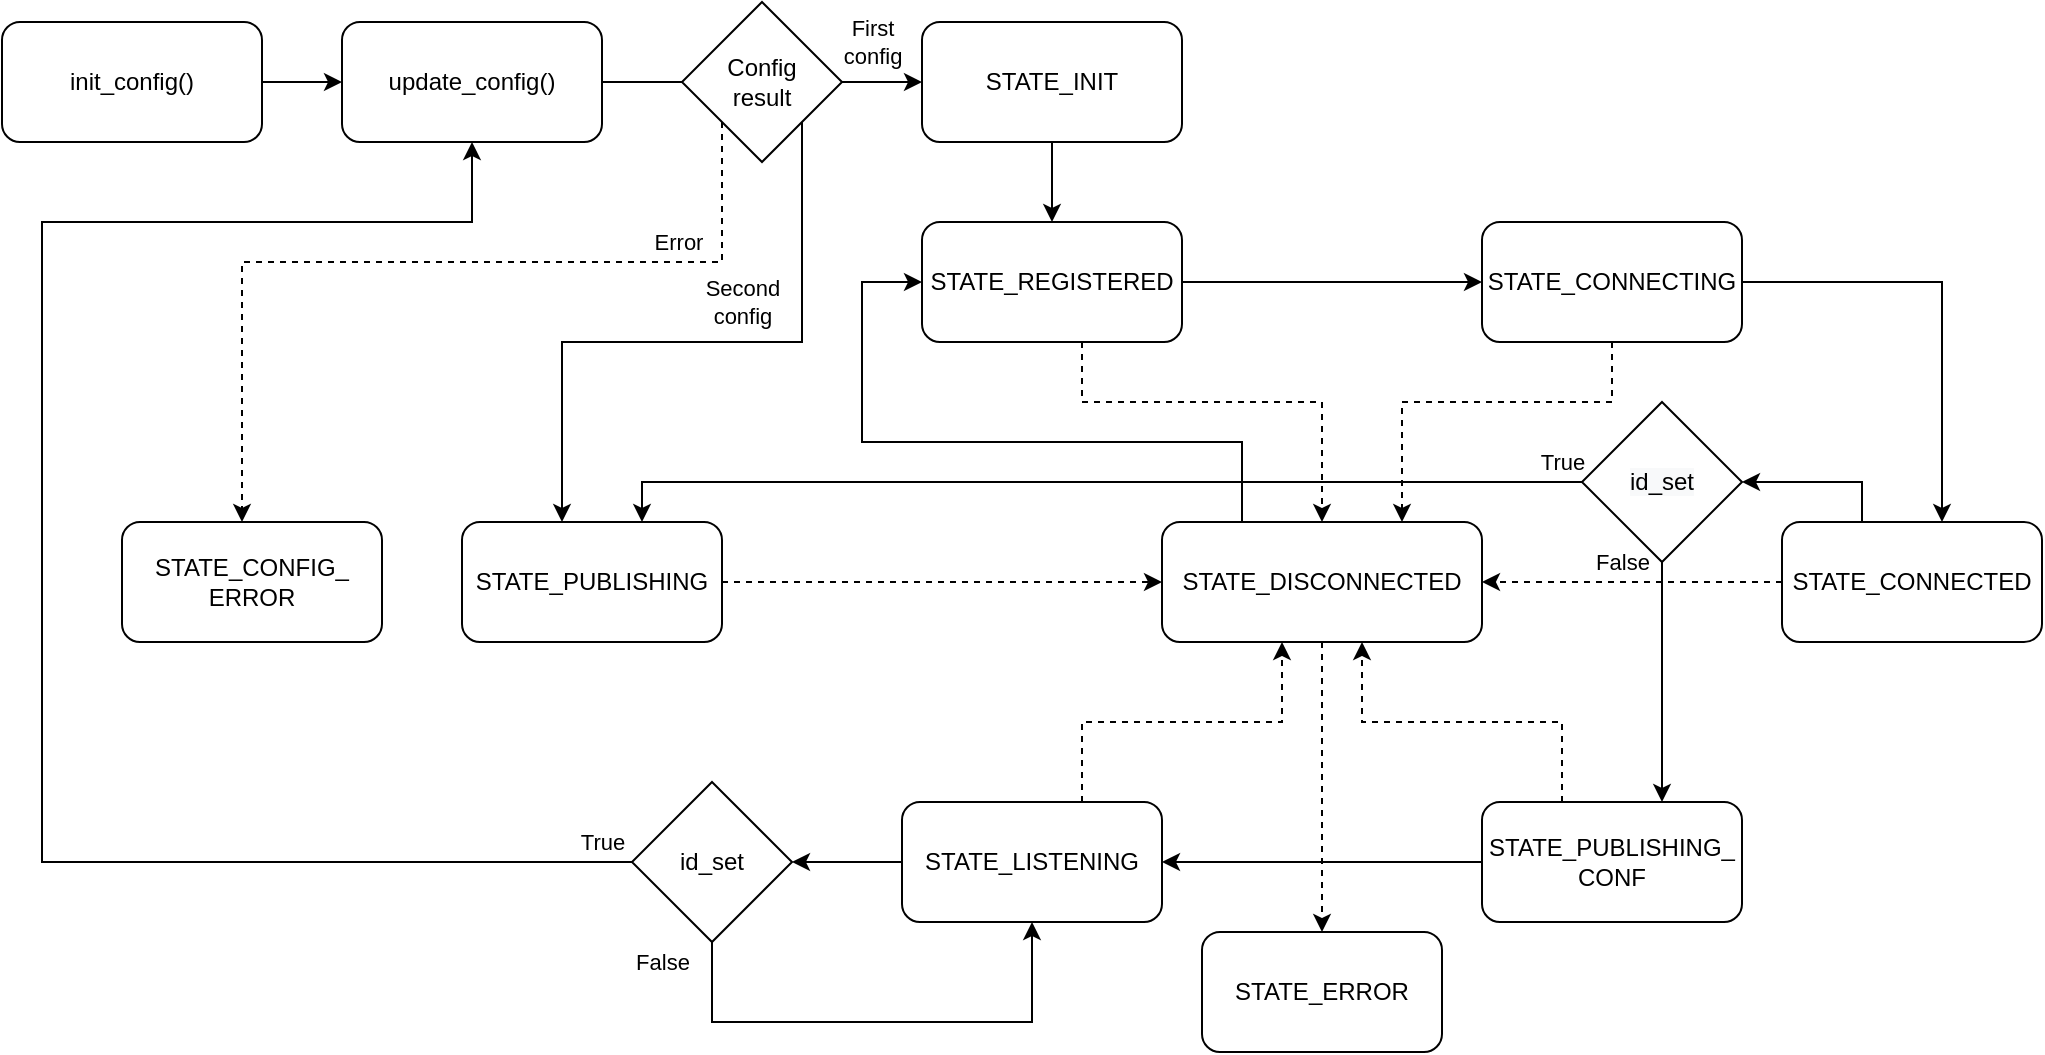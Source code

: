 <mxfile version="20.2.8" type="device"><diagram id="Hb0i7y8yzcruIJ7KYlGa" name="Page-1"><mxGraphModel dx="2489" dy="865" grid="1" gridSize="10" guides="1" tooltips="1" connect="1" arrows="1" fold="1" page="1" pageScale="1" pageWidth="827" pageHeight="1169" math="0" shadow="0"><root><mxCell id="0"/><mxCell id="1" parent="0"/><mxCell id="aOwG5ZENNB491C62wEGz-28" style="edgeStyle=orthogonalEdgeStyle;rounded=0;orthogonalLoop=1;jettySize=auto;html=1;" parent="1" source="aOwG5ZENNB491C62wEGz-1" target="aOwG5ZENNB491C62wEGz-3" edge="1"><mxGeometry relative="1" as="geometry"/></mxCell><mxCell id="aOwG5ZENNB491C62wEGz-1" value="STATE_INIT" style="rounded=1;whiteSpace=wrap;html=1;" parent="1" vertex="1"><mxGeometry x="120" y="100" width="130" height="60" as="geometry"/></mxCell><mxCell id="aOwG5ZENNB491C62wEGz-7" value="" style="edgeStyle=orthogonalEdgeStyle;rounded=0;orthogonalLoop=1;jettySize=auto;html=1;" parent="1" source="aOwG5ZENNB491C62wEGz-3" target="aOwG5ZENNB491C62wEGz-6" edge="1"><mxGeometry relative="1" as="geometry"/></mxCell><mxCell id="aOwG5ZENNB491C62wEGz-47" style="edgeStyle=orthogonalEdgeStyle;rounded=0;orthogonalLoop=1;jettySize=auto;html=1;dashed=1;" parent="1" source="aOwG5ZENNB491C62wEGz-3" target="aOwG5ZENNB491C62wEGz-16" edge="1"><mxGeometry relative="1" as="geometry"><Array as="points"><mxPoint x="200" y="290"/><mxPoint x="320" y="290"/></Array></mxGeometry></mxCell><mxCell id="aOwG5ZENNB491C62wEGz-3" value="STATE_REGISTERED" style="rounded=1;whiteSpace=wrap;html=1;" parent="1" vertex="1"><mxGeometry x="120" y="200" width="130" height="60" as="geometry"/></mxCell><mxCell id="aOwG5ZENNB491C62wEGz-24" style="edgeStyle=orthogonalEdgeStyle;rounded=0;orthogonalLoop=1;jettySize=auto;html=1;dashed=1;" parent="1" source="aOwG5ZENNB491C62wEGz-6" target="aOwG5ZENNB491C62wEGz-16" edge="1"><mxGeometry relative="1" as="geometry"><Array as="points"><mxPoint x="465" y="290"/><mxPoint x="360" y="290"/></Array></mxGeometry></mxCell><mxCell id="aOwG5ZENNB491C62wEGz-35" value="" style="edgeStyle=orthogonalEdgeStyle;rounded=0;orthogonalLoop=1;jettySize=auto;html=1;" parent="1" source="aOwG5ZENNB491C62wEGz-6" target="aOwG5ZENNB491C62wEGz-8" edge="1"><mxGeometry relative="1" as="geometry"><Array as="points"><mxPoint x="630" y="230"/></Array></mxGeometry></mxCell><mxCell id="aOwG5ZENNB491C62wEGz-6" value="STATE_CONNECTING" style="rounded=1;whiteSpace=wrap;html=1;" parent="1" vertex="1"><mxGeometry x="400" y="200" width="130" height="60" as="geometry"/></mxCell><mxCell id="aOwG5ZENNB491C62wEGz-11" value="" style="edgeStyle=orthogonalEdgeStyle;rounded=0;orthogonalLoop=1;jettySize=auto;html=1;" parent="1" source="aOwG5ZENNB491C62wEGz-8" target="LXFkqNlr0lvOJzyhLlwm-1" edge="1"><mxGeometry relative="1" as="geometry"><Array as="points"><mxPoint x="590" y="330"/></Array></mxGeometry></mxCell><mxCell id="aOwG5ZENNB491C62wEGz-17" value="" style="edgeStyle=orthogonalEdgeStyle;rounded=0;orthogonalLoop=1;jettySize=auto;html=1;dashed=1;" parent="1" source="aOwG5ZENNB491C62wEGz-8" target="aOwG5ZENNB491C62wEGz-16" edge="1"><mxGeometry relative="1" as="geometry"/></mxCell><mxCell id="aOwG5ZENNB491C62wEGz-8" value="STATE_CONNECTED" style="rounded=1;whiteSpace=wrap;html=1;" parent="1" vertex="1"><mxGeometry x="550" y="350" width="130" height="60" as="geometry"/></mxCell><mxCell id="aOwG5ZENNB491C62wEGz-13" value="" style="edgeStyle=orthogonalEdgeStyle;rounded=0;orthogonalLoop=1;jettySize=auto;html=1;" parent="1" source="aOwG5ZENNB491C62wEGz-10" target="aOwG5ZENNB491C62wEGz-12" edge="1"><mxGeometry relative="1" as="geometry"/></mxCell><mxCell id="aOwG5ZENNB491C62wEGz-21" style="edgeStyle=orthogonalEdgeStyle;rounded=0;orthogonalLoop=1;jettySize=auto;html=1;dashed=1;" parent="1" source="aOwG5ZENNB491C62wEGz-10" target="aOwG5ZENNB491C62wEGz-16" edge="1"><mxGeometry relative="1" as="geometry"><Array as="points"><mxPoint x="440" y="450"/><mxPoint x="340" y="450"/></Array></mxGeometry></mxCell><mxCell id="aOwG5ZENNB491C62wEGz-10" value="STATE_PUBLISHING_&lt;br&gt;CONF" style="rounded=1;whiteSpace=wrap;html=1;" parent="1" vertex="1"><mxGeometry x="400" y="490" width="130" height="60" as="geometry"/></mxCell><mxCell id="aOwG5ZENNB491C62wEGz-22" style="edgeStyle=orthogonalEdgeStyle;rounded=0;orthogonalLoop=1;jettySize=auto;html=1;dashed=1;" parent="1" source="aOwG5ZENNB491C62wEGz-12" target="aOwG5ZENNB491C62wEGz-16" edge="1"><mxGeometry relative="1" as="geometry"><Array as="points"><mxPoint x="200" y="450"/><mxPoint x="300" y="450"/></Array></mxGeometry></mxCell><mxCell id="aOwG5ZENNB491C62wEGz-33" style="edgeStyle=orthogonalEdgeStyle;rounded=0;orthogonalLoop=1;jettySize=auto;html=1;" parent="1" source="aOwG5ZENNB491C62wEGz-12" target="aOwG5ZENNB491C62wEGz-40" edge="1"><mxGeometry relative="1" as="geometry"><Array as="points"/></mxGeometry></mxCell><mxCell id="aOwG5ZENNB491C62wEGz-12" value="STATE_LISTENING" style="rounded=1;whiteSpace=wrap;html=1;" parent="1" vertex="1"><mxGeometry x="110" y="490" width="130" height="60" as="geometry"/></mxCell><mxCell id="aOwG5ZENNB491C62wEGz-23" style="edgeStyle=orthogonalEdgeStyle;rounded=0;orthogonalLoop=1;jettySize=auto;html=1;dashed=1;" parent="1" source="aOwG5ZENNB491C62wEGz-14" target="aOwG5ZENNB491C62wEGz-16" edge="1"><mxGeometry relative="1" as="geometry"><Array as="points"><mxPoint x="130" y="380"/><mxPoint x="130" y="380"/></Array></mxGeometry></mxCell><mxCell id="aOwG5ZENNB491C62wEGz-14" value="STATE_PUBLISHING" style="rounded=1;whiteSpace=wrap;html=1;" parent="1" vertex="1"><mxGeometry x="-110" y="350" width="130" height="60" as="geometry"/></mxCell><mxCell id="aOwG5ZENNB491C62wEGz-20" style="edgeStyle=orthogonalEdgeStyle;rounded=0;orthogonalLoop=1;jettySize=auto;html=1;" parent="1" source="aOwG5ZENNB491C62wEGz-16" target="aOwG5ZENNB491C62wEGz-3" edge="1"><mxGeometry relative="1" as="geometry"><Array as="points"><mxPoint x="280" y="310"/><mxPoint x="90" y="310"/><mxPoint x="90" y="230"/></Array></mxGeometry></mxCell><mxCell id="aOwG5ZENNB491C62wEGz-25" style="edgeStyle=orthogonalEdgeStyle;rounded=0;orthogonalLoop=1;jettySize=auto;html=1;dashed=1;" parent="1" source="aOwG5ZENNB491C62wEGz-16" target="aOwG5ZENNB491C62wEGz-27" edge="1"><mxGeometry relative="1" as="geometry"><mxPoint x="320" y="530" as="targetPoint"/></mxGeometry></mxCell><mxCell id="aOwG5ZENNB491C62wEGz-16" value="STATE_DISCONNECTED" style="rounded=1;whiteSpace=wrap;html=1;" parent="1" vertex="1"><mxGeometry x="240" y="350" width="160" height="60" as="geometry"/></mxCell><mxCell id="aOwG5ZENNB491C62wEGz-27" value="STATE_ERROR" style="rounded=1;whiteSpace=wrap;html=1;" parent="1" vertex="1"><mxGeometry x="260" y="555" width="120" height="60" as="geometry"/></mxCell><mxCell id="aOwG5ZENNB491C62wEGz-29" value="" style="edgeStyle=orthogonalEdgeStyle;rounded=0;orthogonalLoop=1;jettySize=auto;html=1;" parent="1" source="aOwG5ZENNB491C62wEGz-30" target="aOwG5ZENNB491C62wEGz-1" edge="1"><mxGeometry relative="1" as="geometry"><mxPoint x="120" y="130" as="targetPoint"/></mxGeometry></mxCell><mxCell id="aOwG5ZENNB491C62wEGz-51" value="First&lt;br&gt;config" style="edgeLabel;html=1;align=center;verticalAlign=middle;resizable=0;points=[];" parent="aOwG5ZENNB491C62wEGz-29" vertex="1" connectable="0"><mxGeometry x="0.738" y="2" relative="1" as="geometry"><mxPoint x="-4" y="-18" as="offset"/></mxGeometry></mxCell><mxCell id="aOwG5ZENNB491C62wEGz-34" style="edgeStyle=orthogonalEdgeStyle;rounded=0;orthogonalLoop=1;jettySize=auto;html=1;" parent="1" source="aOwG5ZENNB491C62wEGz-48" target="aOwG5ZENNB491C62wEGz-14" edge="1"><mxGeometry relative="1" as="geometry"><Array as="points"><mxPoint x="60" y="260"/><mxPoint x="-60" y="260"/></Array></mxGeometry></mxCell><mxCell id="aOwG5ZENNB491C62wEGz-50" value="Second&lt;br&gt;config" style="edgeLabel;html=1;align=center;verticalAlign=middle;resizable=0;points=[];" parent="aOwG5ZENNB491C62wEGz-34" vertex="1" connectable="0"><mxGeometry x="-0.22" y="2" relative="1" as="geometry"><mxPoint x="-15" y="-22" as="offset"/></mxGeometry></mxCell><mxCell id="aOwG5ZENNB491C62wEGz-39" style="edgeStyle=orthogonalEdgeStyle;rounded=0;orthogonalLoop=1;jettySize=auto;html=1;dashed=1;" parent="1" source="aOwG5ZENNB491C62wEGz-48" target="aOwG5ZENNB491C62wEGz-37" edge="1"><mxGeometry relative="1" as="geometry"><Array as="points"><mxPoint x="20" y="220"/><mxPoint x="-220" y="220"/></Array></mxGeometry></mxCell><mxCell id="aOwG5ZENNB491C62wEGz-49" value="Error" style="edgeLabel;html=1;align=center;verticalAlign=middle;resizable=0;points=[];" parent="aOwG5ZENNB491C62wEGz-39" vertex="1" connectable="0"><mxGeometry x="-0.593" y="1" relative="1" as="geometry"><mxPoint x="-3" y="-11" as="offset"/></mxGeometry></mxCell><mxCell id="aOwG5ZENNB491C62wEGz-30" value="update_config()" style="rounded=1;whiteSpace=wrap;html=1;" parent="1" vertex="1"><mxGeometry x="-170" y="100" width="130" height="60" as="geometry"/></mxCell><mxCell id="aOwG5ZENNB491C62wEGz-31" value="" style="edgeStyle=orthogonalEdgeStyle;rounded=0;orthogonalLoop=1;jettySize=auto;html=1;" parent="1" source="aOwG5ZENNB491C62wEGz-32" target="aOwG5ZENNB491C62wEGz-30" edge="1"><mxGeometry relative="1" as="geometry"><mxPoint x="-290" y="130" as="targetPoint"/></mxGeometry></mxCell><mxCell id="aOwG5ZENNB491C62wEGz-32" value="init_config()" style="rounded=1;whiteSpace=wrap;html=1;" parent="1" vertex="1"><mxGeometry x="-340" y="100" width="130" height="60" as="geometry"/></mxCell><mxCell id="aOwG5ZENNB491C62wEGz-37" value="STATE_CONFIG_&lt;br&gt;ERROR" style="rounded=1;whiteSpace=wrap;html=1;" parent="1" vertex="1"><mxGeometry x="-280" y="350" width="130" height="60" as="geometry"/></mxCell><mxCell id="aOwG5ZENNB491C62wEGz-41" style="edgeStyle=orthogonalEdgeStyle;rounded=0;orthogonalLoop=1;jettySize=auto;html=1;" parent="1" source="aOwG5ZENNB491C62wEGz-40" target="aOwG5ZENNB491C62wEGz-12" edge="1"><mxGeometry relative="1" as="geometry"><Array as="points"><mxPoint x="15" y="600"/><mxPoint x="175" y="600"/></Array></mxGeometry></mxCell><mxCell id="aOwG5ZENNB491C62wEGz-46" value="False" style="edgeLabel;html=1;align=center;verticalAlign=middle;resizable=0;points=[];" parent="aOwG5ZENNB491C62wEGz-41" vertex="1" connectable="0"><mxGeometry x="-0.774" y="-3" relative="1" as="geometry"><mxPoint x="-22" y="-18" as="offset"/></mxGeometry></mxCell><mxCell id="aOwG5ZENNB491C62wEGz-43" style="edgeStyle=orthogonalEdgeStyle;rounded=0;orthogonalLoop=1;jettySize=auto;html=1;" parent="1" source="aOwG5ZENNB491C62wEGz-40" target="aOwG5ZENNB491C62wEGz-30" edge="1"><mxGeometry relative="1" as="geometry"><Array as="points"><mxPoint x="-320" y="520"/><mxPoint x="-320" y="200"/><mxPoint x="-105" y="200"/></Array></mxGeometry></mxCell><mxCell id="aOwG5ZENNB491C62wEGz-44" value="True" style="edgeLabel;html=1;align=center;verticalAlign=middle;resizable=0;points=[];" parent="aOwG5ZENNB491C62wEGz-43" vertex="1" connectable="0"><mxGeometry x="-0.883" y="1" relative="1" as="geometry"><mxPoint x="36" y="-11" as="offset"/></mxGeometry></mxCell><mxCell id="aOwG5ZENNB491C62wEGz-40" value="id_set" style="rhombus;whiteSpace=wrap;html=1;" parent="1" vertex="1"><mxGeometry x="-25" y="480" width="80" height="80" as="geometry"/></mxCell><mxCell id="aOwG5ZENNB491C62wEGz-48" value="Config&lt;br&gt;result" style="rhombus;whiteSpace=wrap;html=1;" parent="1" vertex="1"><mxGeometry y="90" width="80" height="80" as="geometry"/></mxCell><mxCell id="LXFkqNlr0lvOJzyhLlwm-2" style="edgeStyle=orthogonalEdgeStyle;rounded=0;orthogonalLoop=1;jettySize=auto;html=1;" parent="1" source="LXFkqNlr0lvOJzyhLlwm-1" target="aOwG5ZENNB491C62wEGz-14" edge="1"><mxGeometry relative="1" as="geometry"><Array as="points"><mxPoint x="-20" y="330"/></Array></mxGeometry></mxCell><mxCell id="LXFkqNlr0lvOJzyhLlwm-6" value="True" style="edgeLabel;html=1;align=center;verticalAlign=middle;resizable=0;points=[];" parent="LXFkqNlr0lvOJzyhLlwm-2" vertex="1" connectable="0"><mxGeometry x="0.124" y="1" relative="1" as="geometry"><mxPoint x="265" y="-11" as="offset"/></mxGeometry></mxCell><mxCell id="LXFkqNlr0lvOJzyhLlwm-4" style="edgeStyle=orthogonalEdgeStyle;rounded=0;orthogonalLoop=1;jettySize=auto;html=1;" parent="1" source="LXFkqNlr0lvOJzyhLlwm-1" target="aOwG5ZENNB491C62wEGz-10" edge="1"><mxGeometry relative="1" as="geometry"><Array as="points"><mxPoint x="490" y="420"/><mxPoint x="490" y="420"/></Array></mxGeometry></mxCell><mxCell id="LXFkqNlr0lvOJzyhLlwm-5" value="False" style="edgeLabel;html=1;align=center;verticalAlign=middle;resizable=0;points=[];" parent="LXFkqNlr0lvOJzyhLlwm-4" vertex="1" connectable="0"><mxGeometry x="0.2" y="1" relative="1" as="geometry"><mxPoint x="-21" y="-72" as="offset"/></mxGeometry></mxCell><mxCell id="LXFkqNlr0lvOJzyhLlwm-1" value="&lt;span style=&quot;color: rgb(0, 0, 0); font-family: Helvetica; font-size: 12px; font-style: normal; font-variant-ligatures: normal; font-variant-caps: normal; font-weight: 400; letter-spacing: normal; orphans: 2; text-align: center; text-indent: 0px; text-transform: none; widows: 2; word-spacing: 0px; -webkit-text-stroke-width: 0px; background-color: rgb(248, 249, 250); text-decoration-thickness: initial; text-decoration-style: initial; text-decoration-color: initial; float: none; display: inline !important;&quot;&gt;id_set&lt;/span&gt;" style="rhombus;whiteSpace=wrap;html=1;" parent="1" vertex="1"><mxGeometry x="450" y="290" width="80" height="80" as="geometry"/></mxCell></root></mxGraphModel></diagram></mxfile>